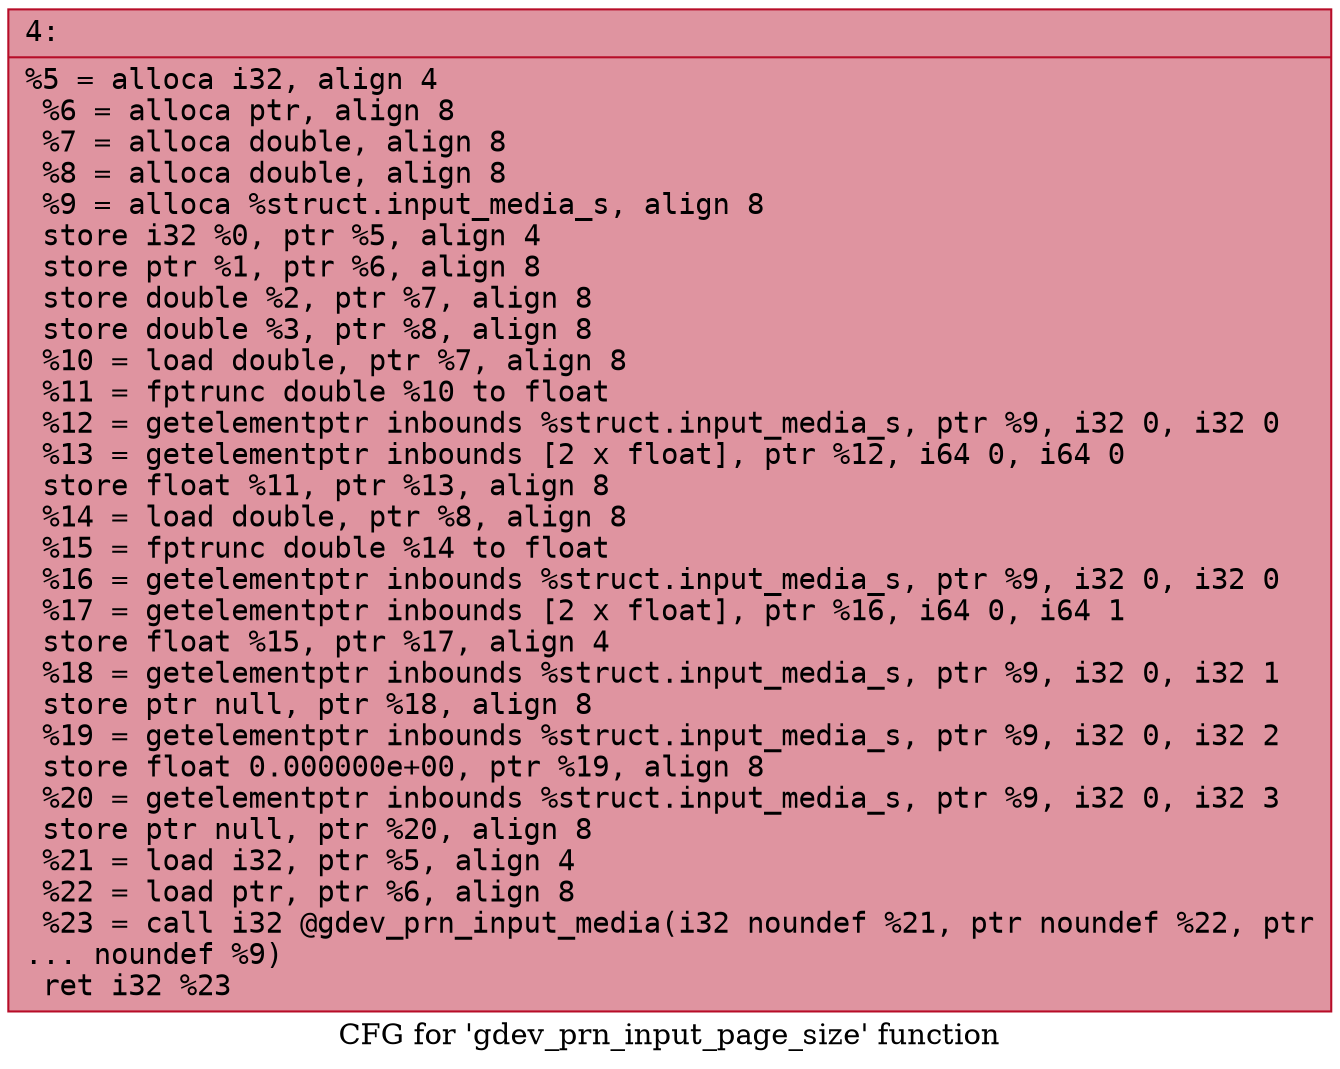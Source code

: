 digraph "CFG for 'gdev_prn_input_page_size' function" {
	label="CFG for 'gdev_prn_input_page_size' function";

	Node0x600001402b20 [shape=record,color="#b70d28ff", style=filled, fillcolor="#b70d2870" fontname="Courier",label="{4:\l|  %5 = alloca i32, align 4\l  %6 = alloca ptr, align 8\l  %7 = alloca double, align 8\l  %8 = alloca double, align 8\l  %9 = alloca %struct.input_media_s, align 8\l  store i32 %0, ptr %5, align 4\l  store ptr %1, ptr %6, align 8\l  store double %2, ptr %7, align 8\l  store double %3, ptr %8, align 8\l  %10 = load double, ptr %7, align 8\l  %11 = fptrunc double %10 to float\l  %12 = getelementptr inbounds %struct.input_media_s, ptr %9, i32 0, i32 0\l  %13 = getelementptr inbounds [2 x float], ptr %12, i64 0, i64 0\l  store float %11, ptr %13, align 8\l  %14 = load double, ptr %8, align 8\l  %15 = fptrunc double %14 to float\l  %16 = getelementptr inbounds %struct.input_media_s, ptr %9, i32 0, i32 0\l  %17 = getelementptr inbounds [2 x float], ptr %16, i64 0, i64 1\l  store float %15, ptr %17, align 4\l  %18 = getelementptr inbounds %struct.input_media_s, ptr %9, i32 0, i32 1\l  store ptr null, ptr %18, align 8\l  %19 = getelementptr inbounds %struct.input_media_s, ptr %9, i32 0, i32 2\l  store float 0.000000e+00, ptr %19, align 8\l  %20 = getelementptr inbounds %struct.input_media_s, ptr %9, i32 0, i32 3\l  store ptr null, ptr %20, align 8\l  %21 = load i32, ptr %5, align 4\l  %22 = load ptr, ptr %6, align 8\l  %23 = call i32 @gdev_prn_input_media(i32 noundef %21, ptr noundef %22, ptr\l... noundef %9)\l  ret i32 %23\l}"];
}

